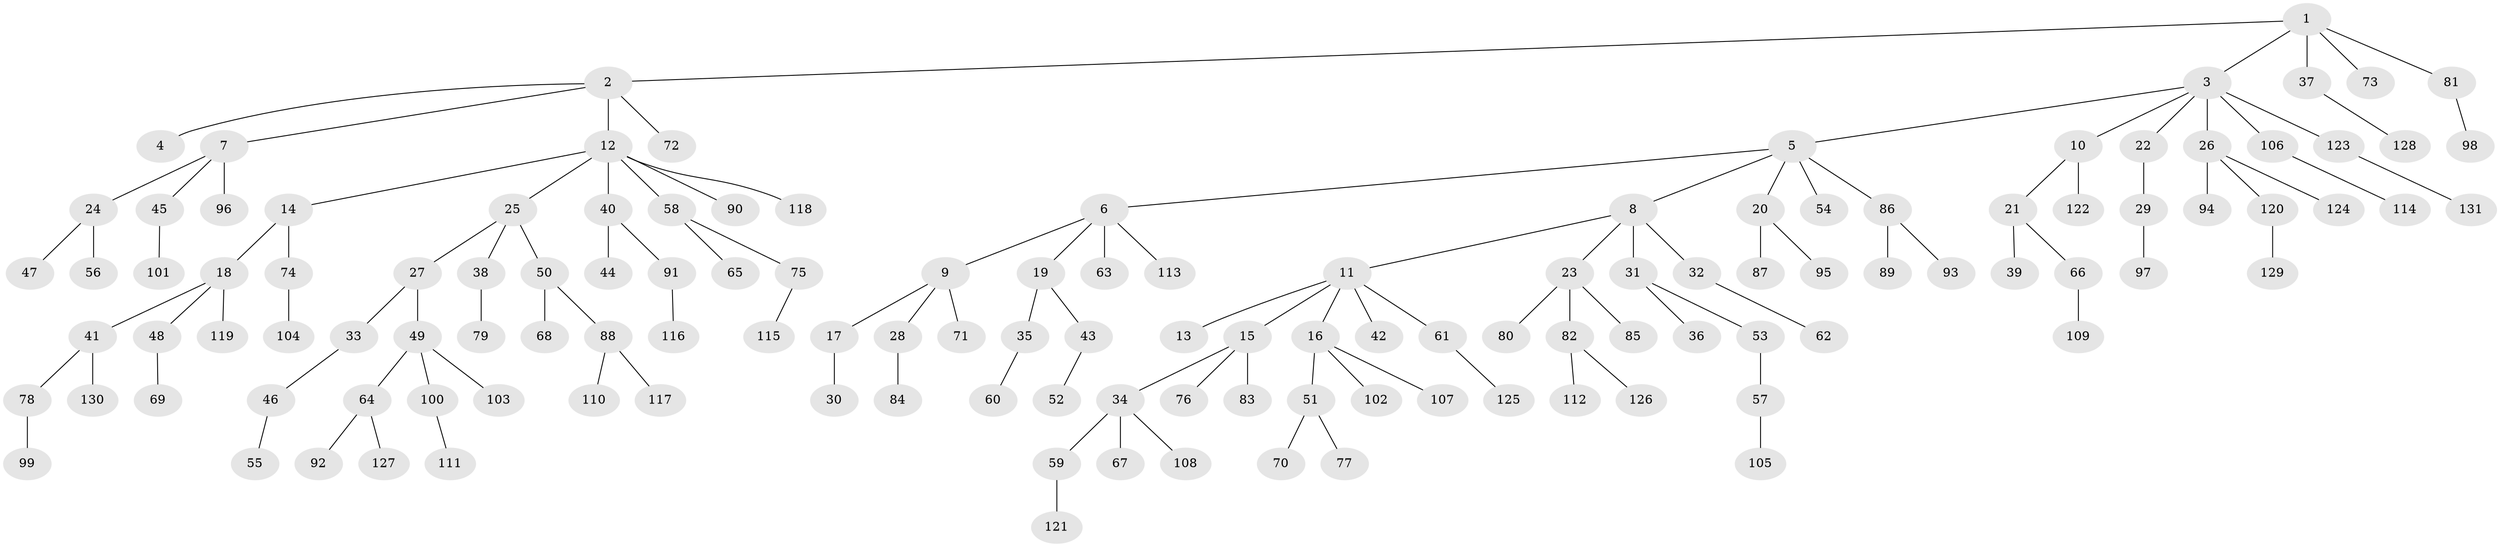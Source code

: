 // Generated by graph-tools (version 1.1) at 2025/26/03/09/25 03:26:28]
// undirected, 131 vertices, 130 edges
graph export_dot {
graph [start="1"]
  node [color=gray90,style=filled];
  1;
  2;
  3;
  4;
  5;
  6;
  7;
  8;
  9;
  10;
  11;
  12;
  13;
  14;
  15;
  16;
  17;
  18;
  19;
  20;
  21;
  22;
  23;
  24;
  25;
  26;
  27;
  28;
  29;
  30;
  31;
  32;
  33;
  34;
  35;
  36;
  37;
  38;
  39;
  40;
  41;
  42;
  43;
  44;
  45;
  46;
  47;
  48;
  49;
  50;
  51;
  52;
  53;
  54;
  55;
  56;
  57;
  58;
  59;
  60;
  61;
  62;
  63;
  64;
  65;
  66;
  67;
  68;
  69;
  70;
  71;
  72;
  73;
  74;
  75;
  76;
  77;
  78;
  79;
  80;
  81;
  82;
  83;
  84;
  85;
  86;
  87;
  88;
  89;
  90;
  91;
  92;
  93;
  94;
  95;
  96;
  97;
  98;
  99;
  100;
  101;
  102;
  103;
  104;
  105;
  106;
  107;
  108;
  109;
  110;
  111;
  112;
  113;
  114;
  115;
  116;
  117;
  118;
  119;
  120;
  121;
  122;
  123;
  124;
  125;
  126;
  127;
  128;
  129;
  130;
  131;
  1 -- 2;
  1 -- 3;
  1 -- 37;
  1 -- 73;
  1 -- 81;
  2 -- 4;
  2 -- 7;
  2 -- 12;
  2 -- 72;
  3 -- 5;
  3 -- 10;
  3 -- 22;
  3 -- 26;
  3 -- 106;
  3 -- 123;
  5 -- 6;
  5 -- 8;
  5 -- 20;
  5 -- 54;
  5 -- 86;
  6 -- 9;
  6 -- 19;
  6 -- 63;
  6 -- 113;
  7 -- 24;
  7 -- 45;
  7 -- 96;
  8 -- 11;
  8 -- 23;
  8 -- 31;
  8 -- 32;
  9 -- 17;
  9 -- 28;
  9 -- 71;
  10 -- 21;
  10 -- 122;
  11 -- 13;
  11 -- 15;
  11 -- 16;
  11 -- 42;
  11 -- 61;
  12 -- 14;
  12 -- 25;
  12 -- 40;
  12 -- 58;
  12 -- 90;
  12 -- 118;
  14 -- 18;
  14 -- 74;
  15 -- 34;
  15 -- 76;
  15 -- 83;
  16 -- 51;
  16 -- 102;
  16 -- 107;
  17 -- 30;
  18 -- 41;
  18 -- 48;
  18 -- 119;
  19 -- 35;
  19 -- 43;
  20 -- 87;
  20 -- 95;
  21 -- 39;
  21 -- 66;
  22 -- 29;
  23 -- 80;
  23 -- 82;
  23 -- 85;
  24 -- 47;
  24 -- 56;
  25 -- 27;
  25 -- 38;
  25 -- 50;
  26 -- 94;
  26 -- 120;
  26 -- 124;
  27 -- 33;
  27 -- 49;
  28 -- 84;
  29 -- 97;
  31 -- 36;
  31 -- 53;
  32 -- 62;
  33 -- 46;
  34 -- 59;
  34 -- 67;
  34 -- 108;
  35 -- 60;
  37 -- 128;
  38 -- 79;
  40 -- 44;
  40 -- 91;
  41 -- 78;
  41 -- 130;
  43 -- 52;
  45 -- 101;
  46 -- 55;
  48 -- 69;
  49 -- 64;
  49 -- 100;
  49 -- 103;
  50 -- 68;
  50 -- 88;
  51 -- 70;
  51 -- 77;
  53 -- 57;
  57 -- 105;
  58 -- 65;
  58 -- 75;
  59 -- 121;
  61 -- 125;
  64 -- 92;
  64 -- 127;
  66 -- 109;
  74 -- 104;
  75 -- 115;
  78 -- 99;
  81 -- 98;
  82 -- 112;
  82 -- 126;
  86 -- 89;
  86 -- 93;
  88 -- 110;
  88 -- 117;
  91 -- 116;
  100 -- 111;
  106 -- 114;
  120 -- 129;
  123 -- 131;
}
